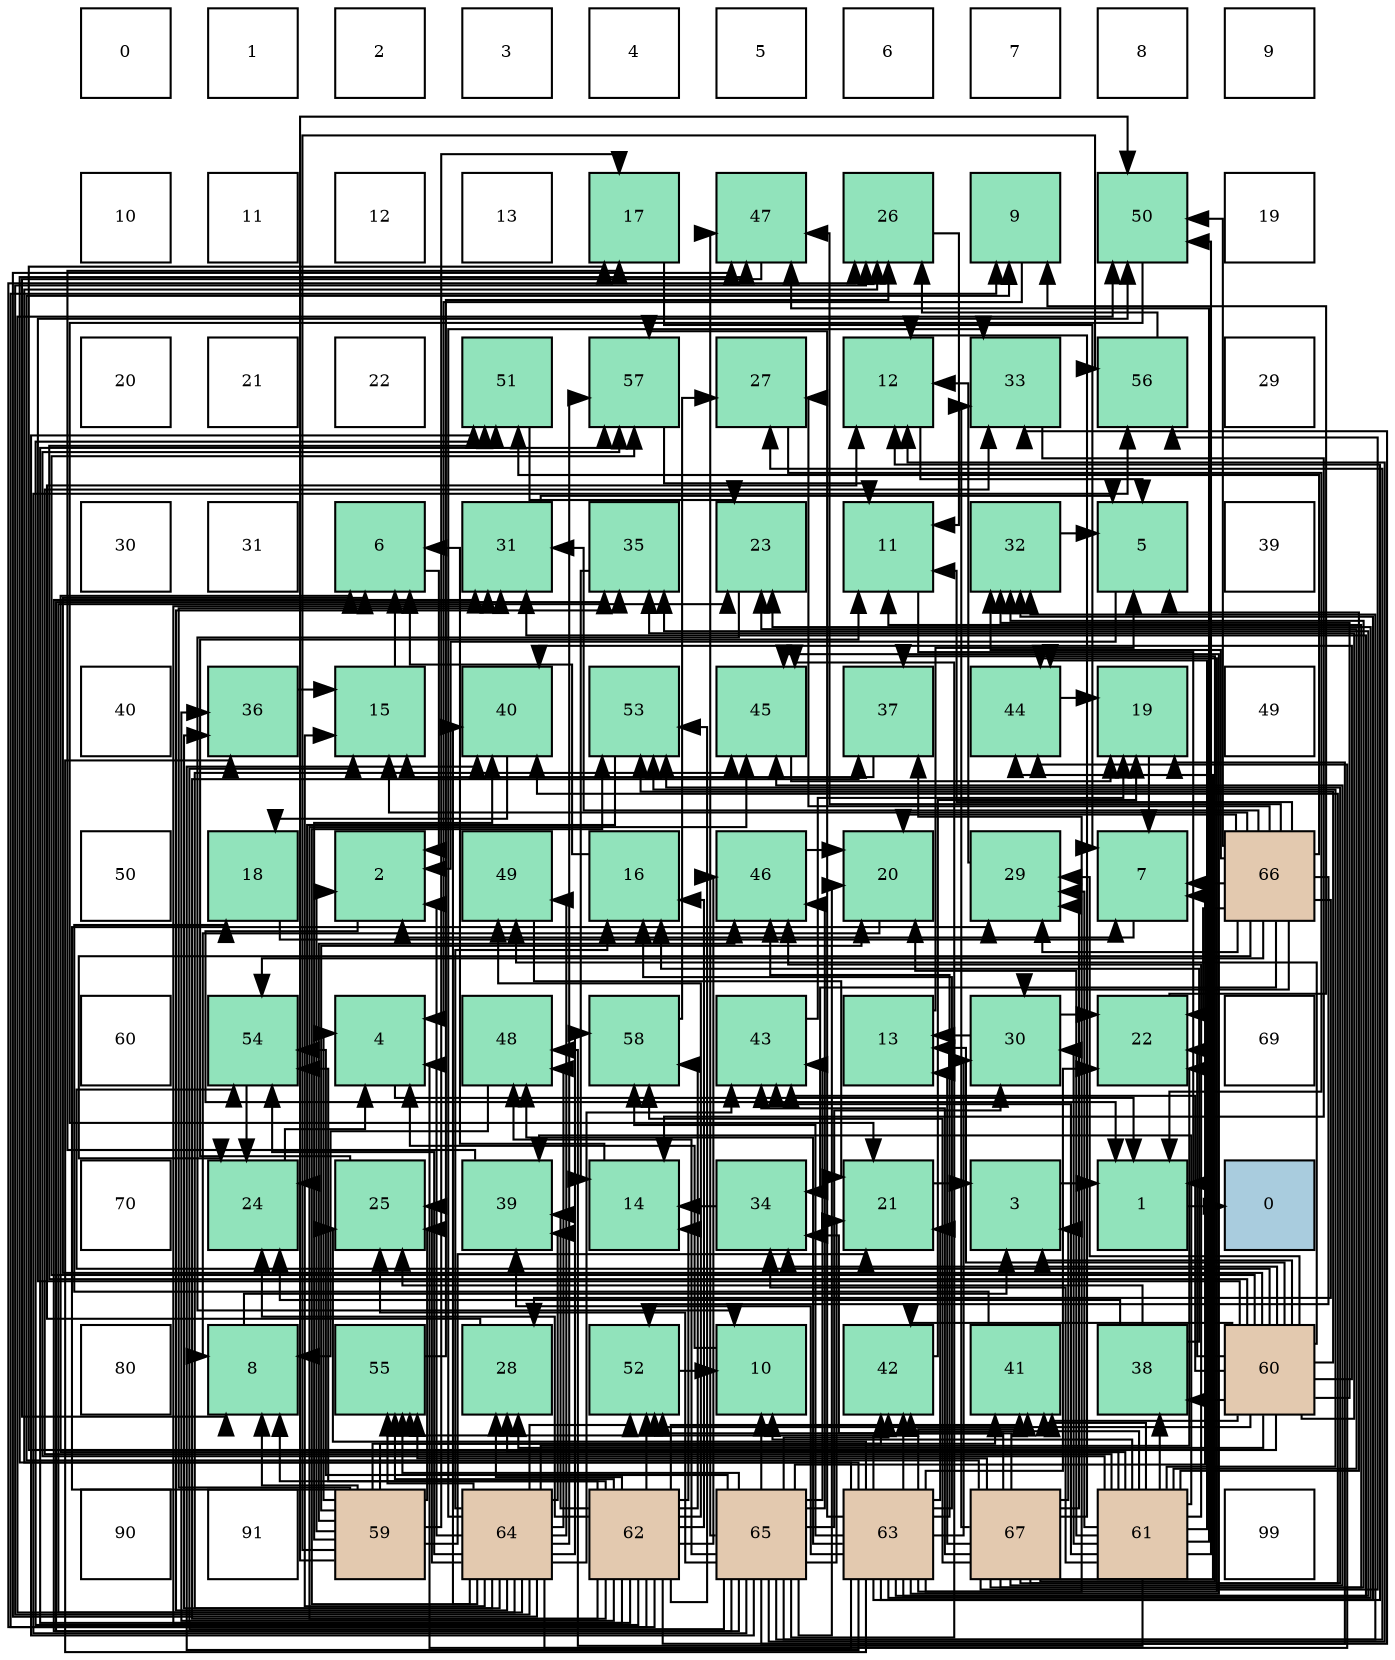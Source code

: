 digraph layout{
 rankdir=TB;
 splines=ortho;
 node [style=filled shape=square fixedsize=true width=0.6];
0[label="0", fontsize=8, fillcolor="#ffffff"];
1[label="1", fontsize=8, fillcolor="#ffffff"];
2[label="2", fontsize=8, fillcolor="#ffffff"];
3[label="3", fontsize=8, fillcolor="#ffffff"];
4[label="4", fontsize=8, fillcolor="#ffffff"];
5[label="5", fontsize=8, fillcolor="#ffffff"];
6[label="6", fontsize=8, fillcolor="#ffffff"];
7[label="7", fontsize=8, fillcolor="#ffffff"];
8[label="8", fontsize=8, fillcolor="#ffffff"];
9[label="9", fontsize=8, fillcolor="#ffffff"];
10[label="10", fontsize=8, fillcolor="#ffffff"];
11[label="11", fontsize=8, fillcolor="#ffffff"];
12[label="12", fontsize=8, fillcolor="#ffffff"];
13[label="13", fontsize=8, fillcolor="#ffffff"];
14[label="17", fontsize=8, fillcolor="#91e3bb"];
15[label="47", fontsize=8, fillcolor="#91e3bb"];
16[label="26", fontsize=8, fillcolor="#91e3bb"];
17[label="9", fontsize=8, fillcolor="#91e3bb"];
18[label="50", fontsize=8, fillcolor="#91e3bb"];
19[label="19", fontsize=8, fillcolor="#ffffff"];
20[label="20", fontsize=8, fillcolor="#ffffff"];
21[label="21", fontsize=8, fillcolor="#ffffff"];
22[label="22", fontsize=8, fillcolor="#ffffff"];
23[label="51", fontsize=8, fillcolor="#91e3bb"];
24[label="57", fontsize=8, fillcolor="#91e3bb"];
25[label="27", fontsize=8, fillcolor="#91e3bb"];
26[label="12", fontsize=8, fillcolor="#91e3bb"];
27[label="33", fontsize=8, fillcolor="#91e3bb"];
28[label="56", fontsize=8, fillcolor="#91e3bb"];
29[label="29", fontsize=8, fillcolor="#ffffff"];
30[label="30", fontsize=8, fillcolor="#ffffff"];
31[label="31", fontsize=8, fillcolor="#ffffff"];
32[label="6", fontsize=8, fillcolor="#91e3bb"];
33[label="31", fontsize=8, fillcolor="#91e3bb"];
34[label="35", fontsize=8, fillcolor="#91e3bb"];
35[label="23", fontsize=8, fillcolor="#91e3bb"];
36[label="11", fontsize=8, fillcolor="#91e3bb"];
37[label="32", fontsize=8, fillcolor="#91e3bb"];
38[label="5", fontsize=8, fillcolor="#91e3bb"];
39[label="39", fontsize=8, fillcolor="#ffffff"];
40[label="40", fontsize=8, fillcolor="#ffffff"];
41[label="36", fontsize=8, fillcolor="#91e3bb"];
42[label="15", fontsize=8, fillcolor="#91e3bb"];
43[label="40", fontsize=8, fillcolor="#91e3bb"];
44[label="53", fontsize=8, fillcolor="#91e3bb"];
45[label="45", fontsize=8, fillcolor="#91e3bb"];
46[label="37", fontsize=8, fillcolor="#91e3bb"];
47[label="44", fontsize=8, fillcolor="#91e3bb"];
48[label="19", fontsize=8, fillcolor="#91e3bb"];
49[label="49", fontsize=8, fillcolor="#ffffff"];
50[label="50", fontsize=8, fillcolor="#ffffff"];
51[label="18", fontsize=8, fillcolor="#91e3bb"];
52[label="2", fontsize=8, fillcolor="#91e3bb"];
53[label="49", fontsize=8, fillcolor="#91e3bb"];
54[label="16", fontsize=8, fillcolor="#91e3bb"];
55[label="46", fontsize=8, fillcolor="#91e3bb"];
56[label="20", fontsize=8, fillcolor="#91e3bb"];
57[label="29", fontsize=8, fillcolor="#91e3bb"];
58[label="7", fontsize=8, fillcolor="#91e3bb"];
59[label="66", fontsize=8, fillcolor="#e3c9af"];
60[label="60", fontsize=8, fillcolor="#ffffff"];
61[label="54", fontsize=8, fillcolor="#91e3bb"];
62[label="4", fontsize=8, fillcolor="#91e3bb"];
63[label="48", fontsize=8, fillcolor="#91e3bb"];
64[label="58", fontsize=8, fillcolor="#91e3bb"];
65[label="43", fontsize=8, fillcolor="#91e3bb"];
66[label="13", fontsize=8, fillcolor="#91e3bb"];
67[label="30", fontsize=8, fillcolor="#91e3bb"];
68[label="22", fontsize=8, fillcolor="#91e3bb"];
69[label="69", fontsize=8, fillcolor="#ffffff"];
70[label="70", fontsize=8, fillcolor="#ffffff"];
71[label="24", fontsize=8, fillcolor="#91e3bb"];
72[label="25", fontsize=8, fillcolor="#91e3bb"];
73[label="39", fontsize=8, fillcolor="#91e3bb"];
74[label="14", fontsize=8, fillcolor="#91e3bb"];
75[label="34", fontsize=8, fillcolor="#91e3bb"];
76[label="21", fontsize=8, fillcolor="#91e3bb"];
77[label="3", fontsize=8, fillcolor="#91e3bb"];
78[label="1", fontsize=8, fillcolor="#91e3bb"];
79[label="0", fontsize=8, fillcolor="#a9ccde"];
80[label="80", fontsize=8, fillcolor="#ffffff"];
81[label="8", fontsize=8, fillcolor="#91e3bb"];
82[label="55", fontsize=8, fillcolor="#91e3bb"];
83[label="28", fontsize=8, fillcolor="#91e3bb"];
84[label="52", fontsize=8, fillcolor="#91e3bb"];
85[label="10", fontsize=8, fillcolor="#91e3bb"];
86[label="42", fontsize=8, fillcolor="#91e3bb"];
87[label="41", fontsize=8, fillcolor="#91e3bb"];
88[label="38", fontsize=8, fillcolor="#91e3bb"];
89[label="60", fontsize=8, fillcolor="#e3c9af"];
90[label="90", fontsize=8, fillcolor="#ffffff"];
91[label="91", fontsize=8, fillcolor="#ffffff"];
92[label="59", fontsize=8, fillcolor="#e3c9af"];
93[label="64", fontsize=8, fillcolor="#e3c9af"];
94[label="62", fontsize=8, fillcolor="#e3c9af"];
95[label="65", fontsize=8, fillcolor="#e3c9af"];
96[label="63", fontsize=8, fillcolor="#e3c9af"];
97[label="67", fontsize=8, fillcolor="#e3c9af"];
98[label="61", fontsize=8, fillcolor="#e3c9af"];
99[label="99", fontsize=8, fillcolor="#ffffff"];
edge [constraint=false, style=vis];78 -> 79;
52 -> 78;
77 -> 78;
62 -> 78;
38 -> 52;
32 -> 52;
58 -> 52;
81 -> 77;
17 -> 62;
85 -> 62;
36 -> 78;
26 -> 38;
66 -> 38;
74 -> 32;
42 -> 32;
54 -> 32;
14 -> 58;
51 -> 58;
48 -> 58;
56 -> 81;
76 -> 77;
68 -> 17;
35 -> 85;
71 -> 62;
72 -> 36;
16 -> 36;
25 -> 78;
83 -> 26;
57 -> 26;
67 -> 66;
67 -> 68;
33 -> 38;
37 -> 38;
27 -> 74;
75 -> 74;
34 -> 74;
41 -> 42;
46 -> 42;
88 -> 54;
88 -> 71;
88 -> 72;
73 -> 14;
43 -> 51;
87 -> 51;
86 -> 48;
65 -> 48;
47 -> 48;
45 -> 48;
55 -> 56;
15 -> 81;
63 -> 81;
53 -> 76;
18 -> 76;
23 -> 35;
84 -> 85;
44 -> 71;
61 -> 71;
82 -> 16;
28 -> 16;
24 -> 36;
64 -> 25;
92 -> 52;
92 -> 62;
92 -> 81;
92 -> 14;
92 -> 56;
92 -> 76;
92 -> 72;
92 -> 57;
92 -> 33;
92 -> 43;
92 -> 87;
92 -> 86;
92 -> 55;
92 -> 18;
92 -> 28;
89 -> 77;
89 -> 32;
89 -> 66;
89 -> 14;
89 -> 68;
89 -> 83;
89 -> 57;
89 -> 37;
89 -> 75;
89 -> 34;
89 -> 88;
89 -> 43;
89 -> 87;
89 -> 86;
89 -> 65;
89 -> 53;
89 -> 18;
89 -> 23;
89 -> 84;
89 -> 44;
89 -> 61;
89 -> 24;
98 -> 38;
98 -> 32;
98 -> 85;
98 -> 56;
98 -> 35;
98 -> 83;
98 -> 57;
98 -> 67;
98 -> 27;
98 -> 75;
98 -> 88;
98 -> 73;
98 -> 87;
98 -> 86;
98 -> 65;
98 -> 47;
98 -> 55;
98 -> 15;
98 -> 63;
98 -> 18;
98 -> 44;
98 -> 24;
94 -> 81;
94 -> 17;
94 -> 74;
94 -> 54;
94 -> 48;
94 -> 71;
94 -> 16;
94 -> 83;
94 -> 33;
94 -> 41;
94 -> 46;
94 -> 73;
94 -> 87;
94 -> 45;
94 -> 55;
94 -> 53;
94 -> 23;
94 -> 84;
94 -> 44;
94 -> 61;
94 -> 82;
94 -> 24;
94 -> 64;
96 -> 62;
96 -> 26;
96 -> 54;
96 -> 76;
96 -> 68;
96 -> 35;
96 -> 72;
96 -> 16;
96 -> 67;
96 -> 33;
96 -> 37;
96 -> 34;
96 -> 41;
96 -> 46;
96 -> 73;
96 -> 43;
96 -> 87;
96 -> 86;
96 -> 47;
96 -> 45;
96 -> 55;
96 -> 15;
96 -> 63;
96 -> 82;
96 -> 24;
96 -> 64;
93 -> 52;
93 -> 42;
93 -> 54;
93 -> 68;
93 -> 35;
93 -> 72;
93 -> 16;
93 -> 27;
93 -> 34;
93 -> 41;
93 -> 73;
93 -> 43;
93 -> 65;
93 -> 47;
93 -> 45;
93 -> 15;
93 -> 63;
93 -> 53;
93 -> 18;
93 -> 84;
93 -> 44;
93 -> 61;
93 -> 82;
93 -> 24;
93 -> 64;
95 -> 58;
95 -> 85;
95 -> 26;
95 -> 42;
95 -> 56;
95 -> 76;
95 -> 72;
95 -> 25;
95 -> 67;
95 -> 33;
95 -> 37;
95 -> 27;
95 -> 34;
95 -> 86;
95 -> 65;
95 -> 45;
95 -> 55;
95 -> 15;
95 -> 63;
95 -> 23;
95 -> 61;
95 -> 82;
95 -> 28;
59 -> 58;
59 -> 36;
59 -> 42;
59 -> 56;
59 -> 68;
59 -> 71;
59 -> 25;
59 -> 83;
59 -> 57;
59 -> 67;
59 -> 33;
59 -> 37;
59 -> 75;
59 -> 15;
59 -> 18;
59 -> 23;
59 -> 84;
59 -> 61;
97 -> 77;
97 -> 17;
97 -> 36;
97 -> 26;
97 -> 66;
97 -> 57;
97 -> 37;
97 -> 27;
97 -> 75;
97 -> 46;
97 -> 43;
97 -> 65;
97 -> 47;
97 -> 45;
97 -> 84;
97 -> 44;
97 -> 82;
97 -> 28;
97 -> 64;
edge [constraint=true, style=invis];
0 -> 10 -> 20 -> 30 -> 40 -> 50 -> 60 -> 70 -> 80 -> 90;
1 -> 11 -> 21 -> 31 -> 41 -> 51 -> 61 -> 71 -> 81 -> 91;
2 -> 12 -> 22 -> 32 -> 42 -> 52 -> 62 -> 72 -> 82 -> 92;
3 -> 13 -> 23 -> 33 -> 43 -> 53 -> 63 -> 73 -> 83 -> 93;
4 -> 14 -> 24 -> 34 -> 44 -> 54 -> 64 -> 74 -> 84 -> 94;
5 -> 15 -> 25 -> 35 -> 45 -> 55 -> 65 -> 75 -> 85 -> 95;
6 -> 16 -> 26 -> 36 -> 46 -> 56 -> 66 -> 76 -> 86 -> 96;
7 -> 17 -> 27 -> 37 -> 47 -> 57 -> 67 -> 77 -> 87 -> 97;
8 -> 18 -> 28 -> 38 -> 48 -> 58 -> 68 -> 78 -> 88 -> 98;
9 -> 19 -> 29 -> 39 -> 49 -> 59 -> 69 -> 79 -> 89 -> 99;
rank = same {0 -> 1 -> 2 -> 3 -> 4 -> 5 -> 6 -> 7 -> 8 -> 9};
rank = same {10 -> 11 -> 12 -> 13 -> 14 -> 15 -> 16 -> 17 -> 18 -> 19};
rank = same {20 -> 21 -> 22 -> 23 -> 24 -> 25 -> 26 -> 27 -> 28 -> 29};
rank = same {30 -> 31 -> 32 -> 33 -> 34 -> 35 -> 36 -> 37 -> 38 -> 39};
rank = same {40 -> 41 -> 42 -> 43 -> 44 -> 45 -> 46 -> 47 -> 48 -> 49};
rank = same {50 -> 51 -> 52 -> 53 -> 54 -> 55 -> 56 -> 57 -> 58 -> 59};
rank = same {60 -> 61 -> 62 -> 63 -> 64 -> 65 -> 66 -> 67 -> 68 -> 69};
rank = same {70 -> 71 -> 72 -> 73 -> 74 -> 75 -> 76 -> 77 -> 78 -> 79};
rank = same {80 -> 81 -> 82 -> 83 -> 84 -> 85 -> 86 -> 87 -> 88 -> 89};
rank = same {90 -> 91 -> 92 -> 93 -> 94 -> 95 -> 96 -> 97 -> 98 -> 99};
}